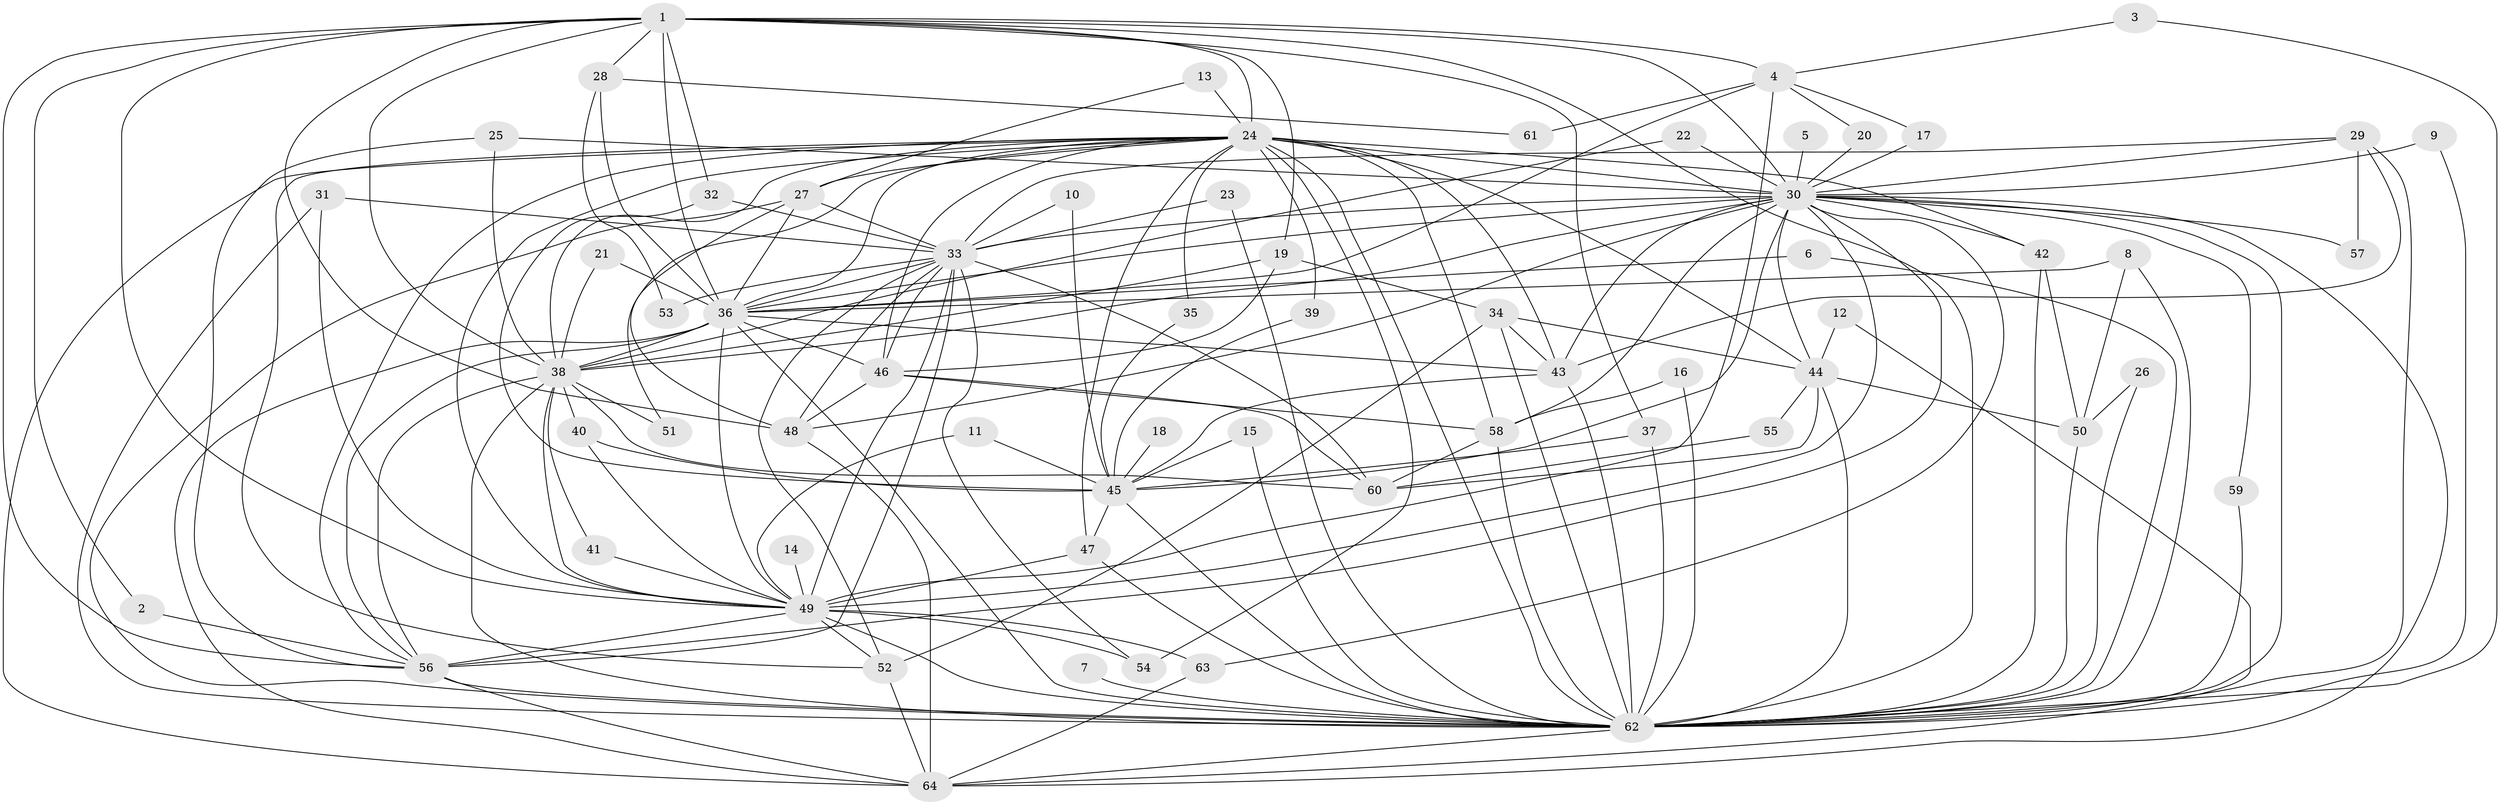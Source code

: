 // original degree distribution, {18: 0.007874015748031496, 26: 0.007874015748031496, 28: 0.015748031496062992, 13: 0.015748031496062992, 21: 0.007874015748031496, 19: 0.015748031496062992, 20: 0.007874015748031496, 17: 0.007874015748031496, 8: 0.007874015748031496, 7: 0.023622047244094488, 3: 0.2204724409448819, 6: 0.015748031496062992, 2: 0.5039370078740157, 5: 0.031496062992125984, 11: 0.007874015748031496, 4: 0.10236220472440945}
// Generated by graph-tools (version 1.1) at 2025/49/03/09/25 03:49:41]
// undirected, 64 vertices, 178 edges
graph export_dot {
graph [start="1"]
  node [color=gray90,style=filled];
  1;
  2;
  3;
  4;
  5;
  6;
  7;
  8;
  9;
  10;
  11;
  12;
  13;
  14;
  15;
  16;
  17;
  18;
  19;
  20;
  21;
  22;
  23;
  24;
  25;
  26;
  27;
  28;
  29;
  30;
  31;
  32;
  33;
  34;
  35;
  36;
  37;
  38;
  39;
  40;
  41;
  42;
  43;
  44;
  45;
  46;
  47;
  48;
  49;
  50;
  51;
  52;
  53;
  54;
  55;
  56;
  57;
  58;
  59;
  60;
  61;
  62;
  63;
  64;
  1 -- 2 [weight=1.0];
  1 -- 4 [weight=1.0];
  1 -- 19 [weight=1.0];
  1 -- 24 [weight=1.0];
  1 -- 28 [weight=2.0];
  1 -- 30 [weight=2.0];
  1 -- 32 [weight=1.0];
  1 -- 36 [weight=1.0];
  1 -- 37 [weight=1.0];
  1 -- 38 [weight=1.0];
  1 -- 48 [weight=1.0];
  1 -- 49 [weight=2.0];
  1 -- 56 [weight=1.0];
  1 -- 62 [weight=2.0];
  2 -- 56 [weight=1.0];
  3 -- 4 [weight=1.0];
  3 -- 62 [weight=1.0];
  4 -- 17 [weight=1.0];
  4 -- 20 [weight=1.0];
  4 -- 36 [weight=1.0];
  4 -- 49 [weight=1.0];
  4 -- 61 [weight=1.0];
  5 -- 30 [weight=1.0];
  6 -- 36 [weight=1.0];
  6 -- 62 [weight=1.0];
  7 -- 62 [weight=2.0];
  8 -- 36 [weight=1.0];
  8 -- 50 [weight=1.0];
  8 -- 62 [weight=1.0];
  9 -- 30 [weight=1.0];
  9 -- 62 [weight=1.0];
  10 -- 33 [weight=1.0];
  10 -- 45 [weight=1.0];
  11 -- 45 [weight=1.0];
  11 -- 49 [weight=1.0];
  12 -- 44 [weight=1.0];
  12 -- 64 [weight=1.0];
  13 -- 24 [weight=1.0];
  13 -- 27 [weight=1.0];
  14 -- 49 [weight=1.0];
  15 -- 45 [weight=1.0];
  15 -- 62 [weight=1.0];
  16 -- 58 [weight=1.0];
  16 -- 62 [weight=1.0];
  17 -- 30 [weight=1.0];
  18 -- 45 [weight=1.0];
  19 -- 34 [weight=1.0];
  19 -- 38 [weight=1.0];
  19 -- 46 [weight=1.0];
  20 -- 30 [weight=1.0];
  21 -- 36 [weight=1.0];
  21 -- 38 [weight=1.0];
  22 -- 30 [weight=1.0];
  22 -- 38 [weight=1.0];
  23 -- 33 [weight=1.0];
  23 -- 62 [weight=1.0];
  24 -- 27 [weight=1.0];
  24 -- 30 [weight=3.0];
  24 -- 35 [weight=1.0];
  24 -- 36 [weight=1.0];
  24 -- 38 [weight=1.0];
  24 -- 39 [weight=1.0];
  24 -- 42 [weight=2.0];
  24 -- 43 [weight=1.0];
  24 -- 44 [weight=1.0];
  24 -- 46 [weight=1.0];
  24 -- 47 [weight=1.0];
  24 -- 49 [weight=1.0];
  24 -- 51 [weight=1.0];
  24 -- 52 [weight=1.0];
  24 -- 54 [weight=1.0];
  24 -- 56 [weight=1.0];
  24 -- 58 [weight=2.0];
  24 -- 62 [weight=2.0];
  24 -- 64 [weight=1.0];
  25 -- 30 [weight=3.0];
  25 -- 38 [weight=1.0];
  25 -- 56 [weight=1.0];
  26 -- 50 [weight=1.0];
  26 -- 62 [weight=1.0];
  27 -- 33 [weight=1.0];
  27 -- 36 [weight=1.0];
  27 -- 48 [weight=1.0];
  27 -- 62 [weight=1.0];
  28 -- 36 [weight=1.0];
  28 -- 53 [weight=1.0];
  28 -- 61 [weight=1.0];
  29 -- 30 [weight=1.0];
  29 -- 33 [weight=1.0];
  29 -- 43 [weight=1.0];
  29 -- 57 [weight=1.0];
  29 -- 62 [weight=1.0];
  30 -- 33 [weight=2.0];
  30 -- 36 [weight=2.0];
  30 -- 38 [weight=2.0];
  30 -- 42 [weight=1.0];
  30 -- 43 [weight=1.0];
  30 -- 44 [weight=1.0];
  30 -- 45 [weight=1.0];
  30 -- 48 [weight=1.0];
  30 -- 49 [weight=3.0];
  30 -- 56 [weight=2.0];
  30 -- 57 [weight=1.0];
  30 -- 58 [weight=1.0];
  30 -- 59 [weight=2.0];
  30 -- 62 [weight=4.0];
  30 -- 63 [weight=1.0];
  30 -- 64 [weight=1.0];
  31 -- 33 [weight=1.0];
  31 -- 49 [weight=1.0];
  31 -- 62 [weight=1.0];
  32 -- 33 [weight=1.0];
  32 -- 45 [weight=1.0];
  33 -- 36 [weight=1.0];
  33 -- 46 [weight=1.0];
  33 -- 48 [weight=1.0];
  33 -- 49 [weight=1.0];
  33 -- 52 [weight=1.0];
  33 -- 53 [weight=1.0];
  33 -- 54 [weight=1.0];
  33 -- 56 [weight=1.0];
  33 -- 60 [weight=1.0];
  34 -- 43 [weight=1.0];
  34 -- 44 [weight=1.0];
  34 -- 52 [weight=1.0];
  34 -- 62 [weight=1.0];
  35 -- 45 [weight=1.0];
  36 -- 38 [weight=1.0];
  36 -- 43 [weight=1.0];
  36 -- 46 [weight=2.0];
  36 -- 49 [weight=1.0];
  36 -- 56 [weight=1.0];
  36 -- 62 [weight=2.0];
  36 -- 64 [weight=1.0];
  37 -- 45 [weight=1.0];
  37 -- 62 [weight=1.0];
  38 -- 40 [weight=1.0];
  38 -- 41 [weight=1.0];
  38 -- 49 [weight=1.0];
  38 -- 51 [weight=1.0];
  38 -- 56 [weight=1.0];
  38 -- 60 [weight=1.0];
  38 -- 62 [weight=2.0];
  39 -- 45 [weight=1.0];
  40 -- 45 [weight=1.0];
  40 -- 49 [weight=1.0];
  41 -- 49 [weight=1.0];
  42 -- 50 [weight=1.0];
  42 -- 62 [weight=1.0];
  43 -- 45 [weight=1.0];
  43 -- 62 [weight=2.0];
  44 -- 50 [weight=1.0];
  44 -- 55 [weight=1.0];
  44 -- 60 [weight=1.0];
  44 -- 62 [weight=2.0];
  45 -- 47 [weight=1.0];
  45 -- 62 [weight=1.0];
  46 -- 48 [weight=1.0];
  46 -- 58 [weight=1.0];
  46 -- 60 [weight=1.0];
  47 -- 49 [weight=1.0];
  47 -- 62 [weight=1.0];
  48 -- 64 [weight=1.0];
  49 -- 52 [weight=1.0];
  49 -- 54 [weight=1.0];
  49 -- 56 [weight=1.0];
  49 -- 62 [weight=2.0];
  49 -- 63 [weight=1.0];
  50 -- 62 [weight=1.0];
  52 -- 64 [weight=1.0];
  55 -- 60 [weight=1.0];
  56 -- 62 [weight=2.0];
  56 -- 64 [weight=1.0];
  58 -- 60 [weight=1.0];
  58 -- 62 [weight=1.0];
  59 -- 62 [weight=2.0];
  62 -- 64 [weight=1.0];
  63 -- 64 [weight=1.0];
}
